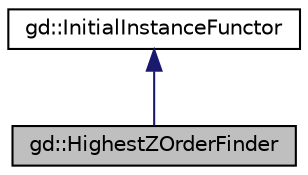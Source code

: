 digraph "gd::HighestZOrderFinder"
{
  edge [fontname="Helvetica",fontsize="10",labelfontname="Helvetica",labelfontsize="10"];
  node [fontname="Helvetica",fontsize="10",shape=record];
  Node1 [label="gd::HighestZOrderFinder",height=0.2,width=0.4,color="black", fillcolor="grey75", style="filled" fontcolor="black"];
  Node2 -> Node1 [dir="back",color="midnightblue",fontsize="10",style="solid",fontname="Helvetica"];
  Node2 [label="gd::InitialInstanceFunctor",height=0.2,width=0.4,color="black", fillcolor="white", style="filled",URL="$classgd_1_1_initial_instance_functor.html",tooltip="Tool class to be used with gd::InitialInstancesContainer::IterateOverInstances. "];
}
